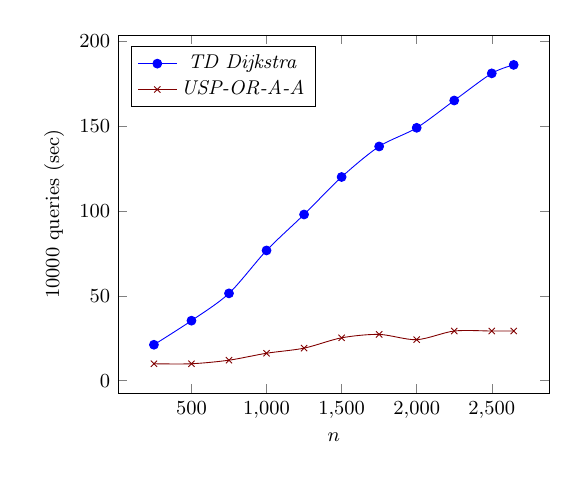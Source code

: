 \tikzstyle{textstyle}=[font=\fontsize{9}{9}\selectfont]
\begin{tikzpicture}[textstyle, scale=0.8]
    \begin{axis}[
        xlabel={$n$},
        ylabel={$10000$ queries (sec)},
		legend pos=north west
        ]
        
    \addplot[smooth,mark=*,color=blue] plot coordinates {
		(250,21.2)
		(500,35.4)
		(750,51.5)
		(1000,76.8)
		(1250,98.0)
		(1500,120.1)
		(1750,138.1)
		(2000,149.1)
		(2250,165.2)
		(2500,181.2)
		(2646,186.2)
    };
    \addlegendentry{\textit{TD Dijkstra}}
    
    \addplot[smooth,mark=x,color=black!50!red] plot coordinates {
		(250,10.0)
		(500,10.0)
		(750,12.1)
		(1000,16.2)
		(1250,19.2)
		(1500,25.3)
		(1750,27.3)
		(2000,24.2)
		(2250,29.3)
		(2500,29.3)
		(2646,29.3)
    };
    \addlegendentry{\textit{USP-OR-A-A}}
    
    \end{axis}
\end{tikzpicture}
